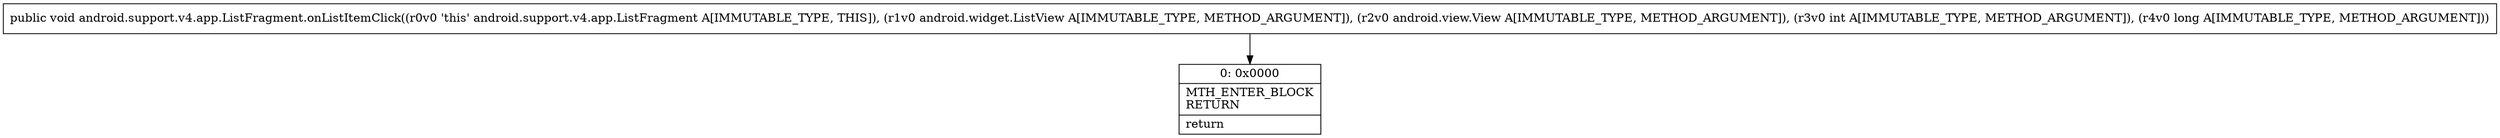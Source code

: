 digraph "CFG forandroid.support.v4.app.ListFragment.onListItemClick(Landroid\/widget\/ListView;Landroid\/view\/View;IJ)V" {
Node_0 [shape=record,label="{0\:\ 0x0000|MTH_ENTER_BLOCK\lRETURN\l|return\l}"];
MethodNode[shape=record,label="{public void android.support.v4.app.ListFragment.onListItemClick((r0v0 'this' android.support.v4.app.ListFragment A[IMMUTABLE_TYPE, THIS]), (r1v0 android.widget.ListView A[IMMUTABLE_TYPE, METHOD_ARGUMENT]), (r2v0 android.view.View A[IMMUTABLE_TYPE, METHOD_ARGUMENT]), (r3v0 int A[IMMUTABLE_TYPE, METHOD_ARGUMENT]), (r4v0 long A[IMMUTABLE_TYPE, METHOD_ARGUMENT])) }"];
MethodNode -> Node_0;
}


